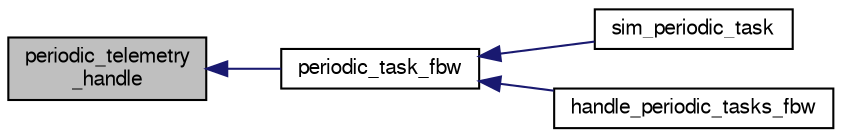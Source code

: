 digraph "periodic_telemetry_handle"
{
  edge [fontname="FreeSans",fontsize="10",labelfontname="FreeSans",labelfontsize="10"];
  node [fontname="FreeSans",fontsize="10",shape=record];
  rankdir="LR";
  Node1 [label="periodic_telemetry\l_handle",height=0.2,width=0.4,color="black", fillcolor="grey75", style="filled", fontcolor="black"];
  Node1 -> Node2 [dir="back",color="midnightblue",fontsize="10",style="solid",fontname="FreeSans"];
  Node2 [label="periodic_task_fbw",height=0.2,width=0.4,color="black", fillcolor="white", style="filled",URL="$fixedwing_2main__fbw_8h.html#a02fb7014646db38d7d3bca6a12719f15"];
  Node2 -> Node3 [dir="back",color="midnightblue",fontsize="10",style="solid",fontname="FreeSans"];
  Node3 [label="sim_periodic_task",height=0.2,width=0.4,color="black", fillcolor="white", style="filled",URL="$sim__ap_8c.html#a4f982dacbb35ccfc3e0fcaa64156a2a0"];
  Node2 -> Node4 [dir="back",color="midnightblue",fontsize="10",style="solid",fontname="FreeSans"];
  Node4 [label="handle_periodic_tasks_fbw",height=0.2,width=0.4,color="black", fillcolor="white", style="filled",URL="$fixedwing_2main__fbw_8h.html#acde595dfd297c51b2737fcb70a2f8fd2"];
}
